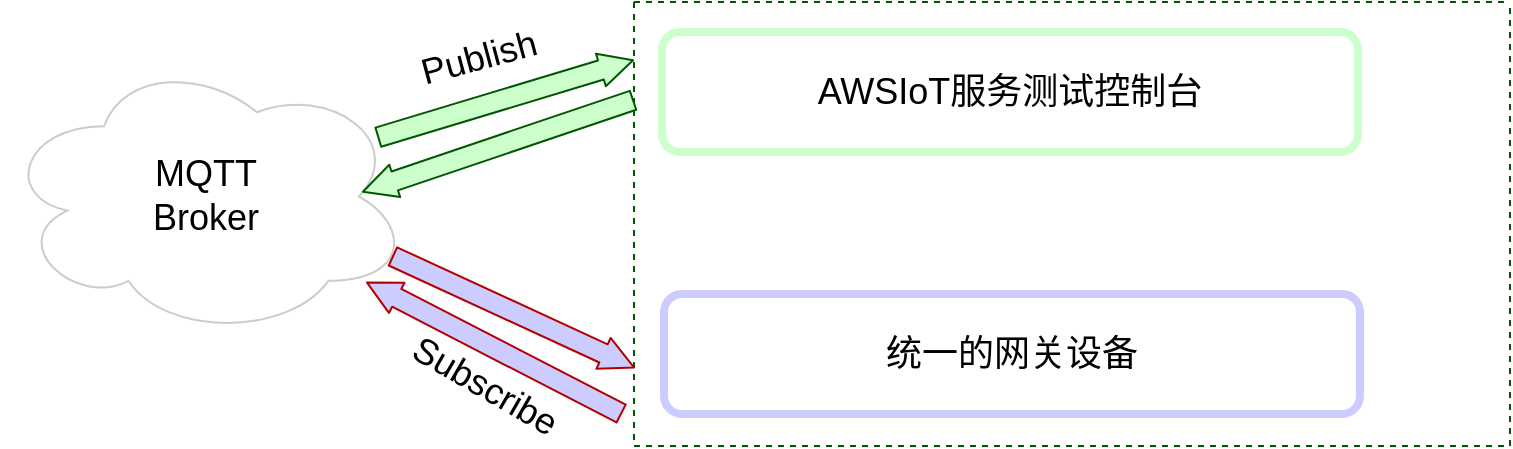 <mxfile version="14.8.3" type="github">
  <diagram id="prtHgNgQTEPvFCAcTncT" name="Page-1">
    <mxGraphModel dx="1038" dy="580" grid="0" gridSize="10" guides="1" tooltips="1" connect="1" arrows="1" fold="1" page="1" pageScale="1" pageWidth="827" pageHeight="1169" math="0" shadow="0">
      <root>
        <mxCell id="0" />
        <mxCell id="1" parent="0" />
        <mxCell id="k6uhKt3Hn7oym8SlnJA1-1" value="" style="swimlane;startSize=0;dashed=1;fillColor=#008a00;strokeColor=#005700;fontColor=#ffffff;" vertex="1" parent="1">
          <mxGeometry x="344" y="192" width="438" height="222" as="geometry" />
        </mxCell>
        <mxCell id="k6uhKt3Hn7oym8SlnJA1-17" value="&lt;font style=&quot;font-size: 18px&quot;&gt;AWSIoT服务测试控制台&lt;/font&gt;" style="rounded=1;whiteSpace=wrap;html=1;strokeWidth=4;strokeColor=#CCFFCC;" vertex="1" parent="k6uhKt3Hn7oym8SlnJA1-1">
          <mxGeometry x="14" y="15" width="348" height="60" as="geometry" />
        </mxCell>
        <mxCell id="k6uhKt3Hn7oym8SlnJA1-2" value="&lt;font style=&quot;font-size: 18px&quot;&gt;MQTT&lt;br&gt;Broker&lt;/font&gt;" style="ellipse;shape=cloud;whiteSpace=wrap;html=1;strokeColor=#CCCCCC;" vertex="1" parent="1">
          <mxGeometry x="28" y="219" width="204" height="140.5" as="geometry" />
        </mxCell>
        <mxCell id="k6uhKt3Hn7oym8SlnJA1-12" value="" style="shape=flexArrow;endArrow=classic;html=1;endWidth=6;endSize=5.26;entryX=0.001;entryY=0.824;entryDx=0;entryDy=0;entryPerimeter=0;strokeColor=#B20000;fillColor=#CCCCFF;" edge="1" parent="1" target="k6uhKt3Hn7oym8SlnJA1-1">
          <mxGeometry width="50" height="50" relative="1" as="geometry">
            <mxPoint x="223" y="319" as="sourcePoint" />
            <mxPoint x="325" y="364" as="targetPoint" />
          </mxGeometry>
        </mxCell>
        <mxCell id="k6uhKt3Hn7oym8SlnJA1-14" value="" style="shape=flexArrow;endArrow=classic;html=1;endWidth=6;endSize=5.26;strokeColor=#005700;fillColor=#CCFFCC;" edge="1" parent="1">
          <mxGeometry width="50" height="50" relative="1" as="geometry">
            <mxPoint x="344" y="241" as="sourcePoint" />
            <mxPoint x="208" y="287" as="targetPoint" />
          </mxGeometry>
        </mxCell>
        <mxCell id="k6uhKt3Hn7oym8SlnJA1-15" value="" style="shape=flexArrow;endArrow=classic;html=1;endWidth=6;endSize=5.26;strokeColor=#B20000;fillColor=#CCCCFF;" edge="1" parent="1">
          <mxGeometry width="50" height="50" relative="1" as="geometry">
            <mxPoint x="338" y="398" as="sourcePoint" />
            <mxPoint x="210" y="332" as="targetPoint" />
          </mxGeometry>
        </mxCell>
        <mxCell id="k6uhKt3Hn7oym8SlnJA1-20" value="&lt;font style=&quot;font-size: 18px&quot;&gt;Subscribe&lt;/font&gt;" style="edgeLabel;html=1;align=center;verticalAlign=middle;resizable=0;points=[];rotation=30;" vertex="1" connectable="0" parent="k6uhKt3Hn7oym8SlnJA1-15">
          <mxGeometry x="0.216" y="9" relative="1" as="geometry">
            <mxPoint x="13" y="18" as="offset" />
          </mxGeometry>
        </mxCell>
        <mxCell id="k6uhKt3Hn7oym8SlnJA1-16" value="" style="shape=flexArrow;endArrow=classic;html=1;endWidth=6;endSize=5.26;exitX=0.92;exitY=0.29;exitDx=0;exitDy=0;exitPerimeter=0;strokeColor=#005700;fillColor=#CCFFCC;" edge="1" parent="1" source="k6uhKt3Hn7oym8SlnJA1-2">
          <mxGeometry width="50" height="50" relative="1" as="geometry">
            <mxPoint x="252" y="280" as="sourcePoint" />
            <mxPoint x="344" y="221" as="targetPoint" />
          </mxGeometry>
        </mxCell>
        <mxCell id="k6uhKt3Hn7oym8SlnJA1-18" value="&lt;font style=&quot;font-size: 18px&quot;&gt;Publish&lt;/font&gt;" style="edgeLabel;html=1;align=center;verticalAlign=middle;resizable=0;points=[];rotation=-15;" vertex="1" connectable="0" parent="k6uhKt3Hn7oym8SlnJA1-16">
          <mxGeometry x="-0.214" relative="1" as="geometry">
            <mxPoint y="-25" as="offset" />
          </mxGeometry>
        </mxCell>
        <mxCell id="k6uhKt3Hn7oym8SlnJA1-19" value="&lt;span style=&quot;font-size: 18px&quot;&gt;统一的网关设备&lt;/span&gt;" style="rounded=1;whiteSpace=wrap;html=1;strokeWidth=4;strokeColor=#CCCCFF;" vertex="1" parent="1">
          <mxGeometry x="359" y="338" width="348" height="60" as="geometry" />
        </mxCell>
      </root>
    </mxGraphModel>
  </diagram>
</mxfile>

